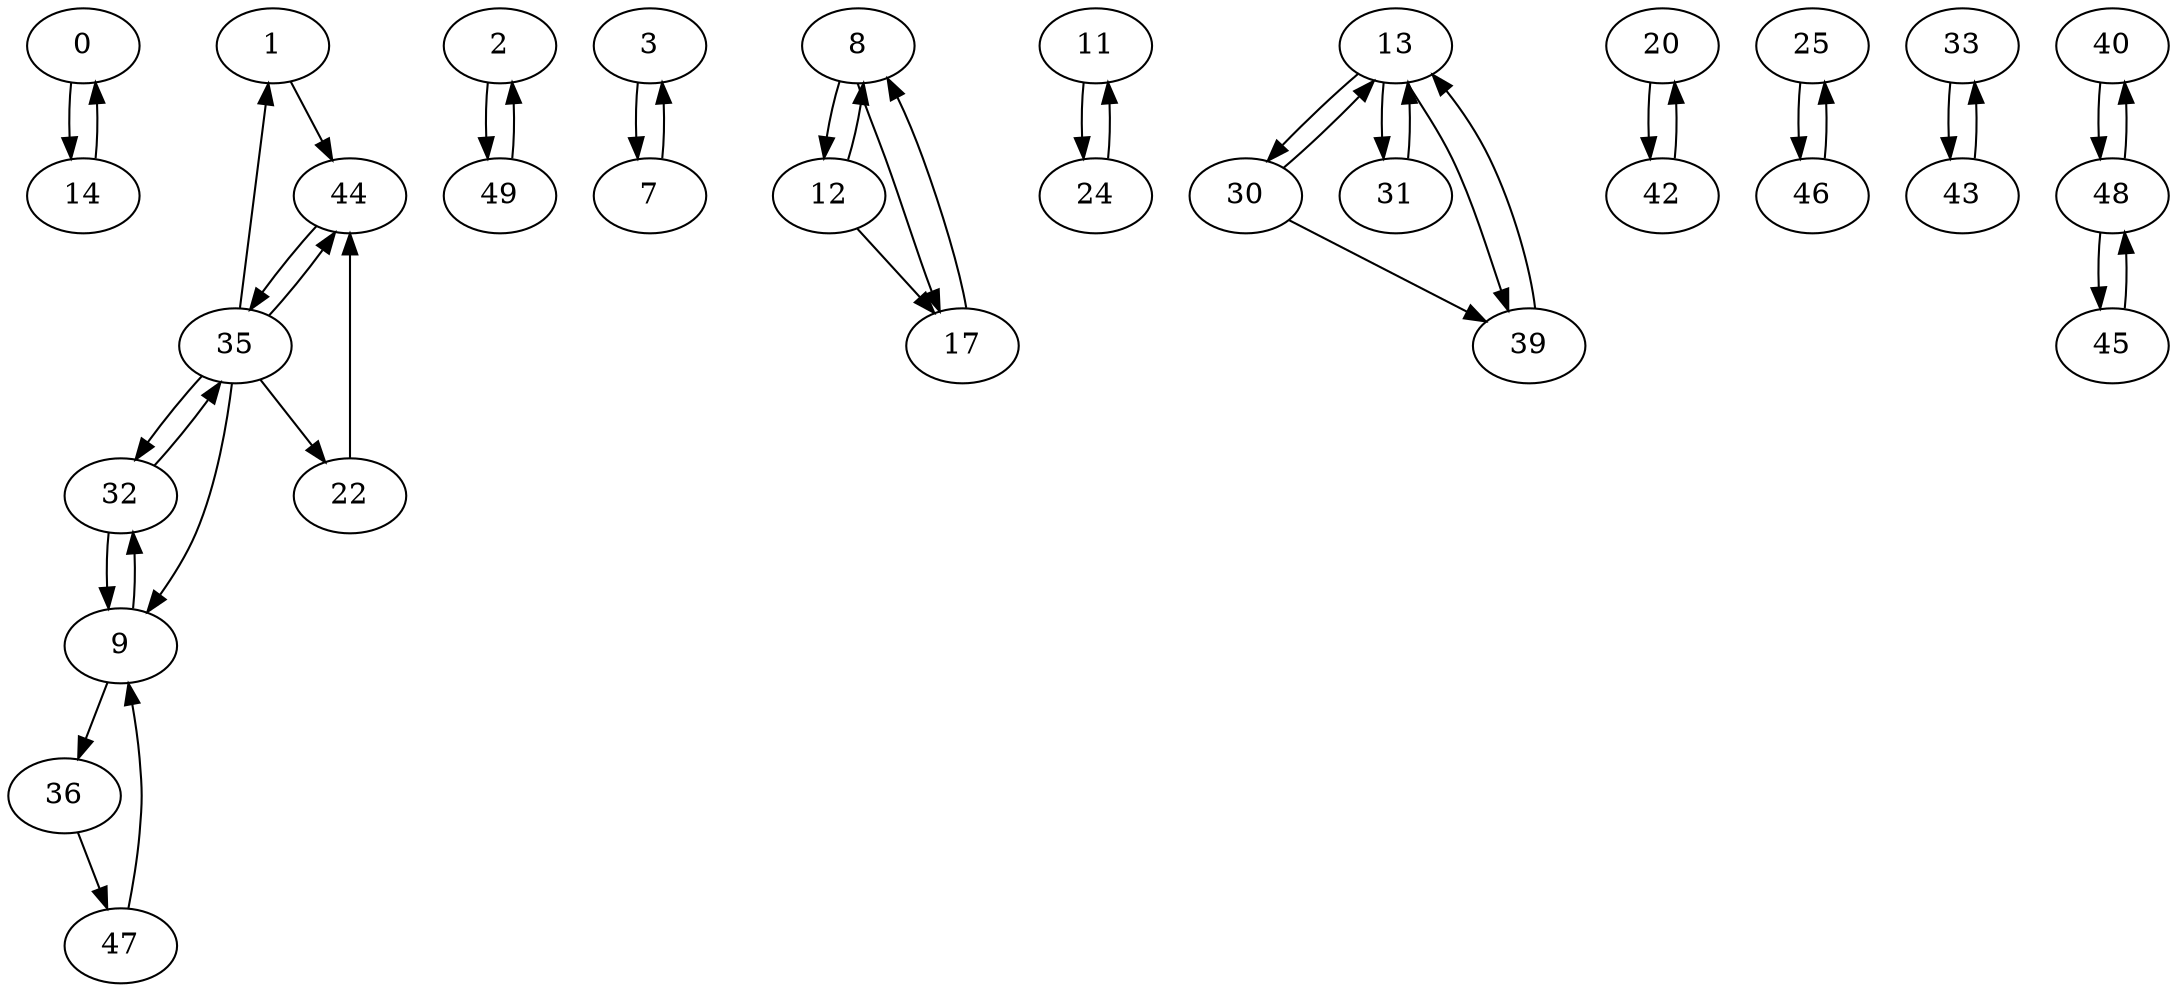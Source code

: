 digraph G {
  0 -> 14;
  1 -> 44;
  2 -> 49;
  3 -> 7;
  7 -> 3;
  8 -> 12;
  8 -> 17;
  9 -> 32;
  9 -> 36;
  11 -> 24;
  12 -> 8;
  12 -> 17;
  13 -> 30;
  13 -> 31;
  13 -> 39;
  14 -> 0;
  17 -> 8;
  20 -> 42;
  22 -> 44;
  24 -> 11;
  25 -> 46;
  30 -> 13;
  30 -> 39;
  31 -> 13;
  32 -> 9;
  32 -> 35;
  33 -> 43;
  35 -> 1;
  35 -> 9;
  35 -> 22;
  35 -> 32;
  35 -> 44;
  36 -> 47;
  39 -> 13;
  40 -> 48;
  42 -> 20;
  43 -> 33;
  44 -> 35;
  45 -> 48;
  46 -> 25;
  47 -> 9;
  48 -> 40;
  48 -> 45;
  49 -> 2;
}